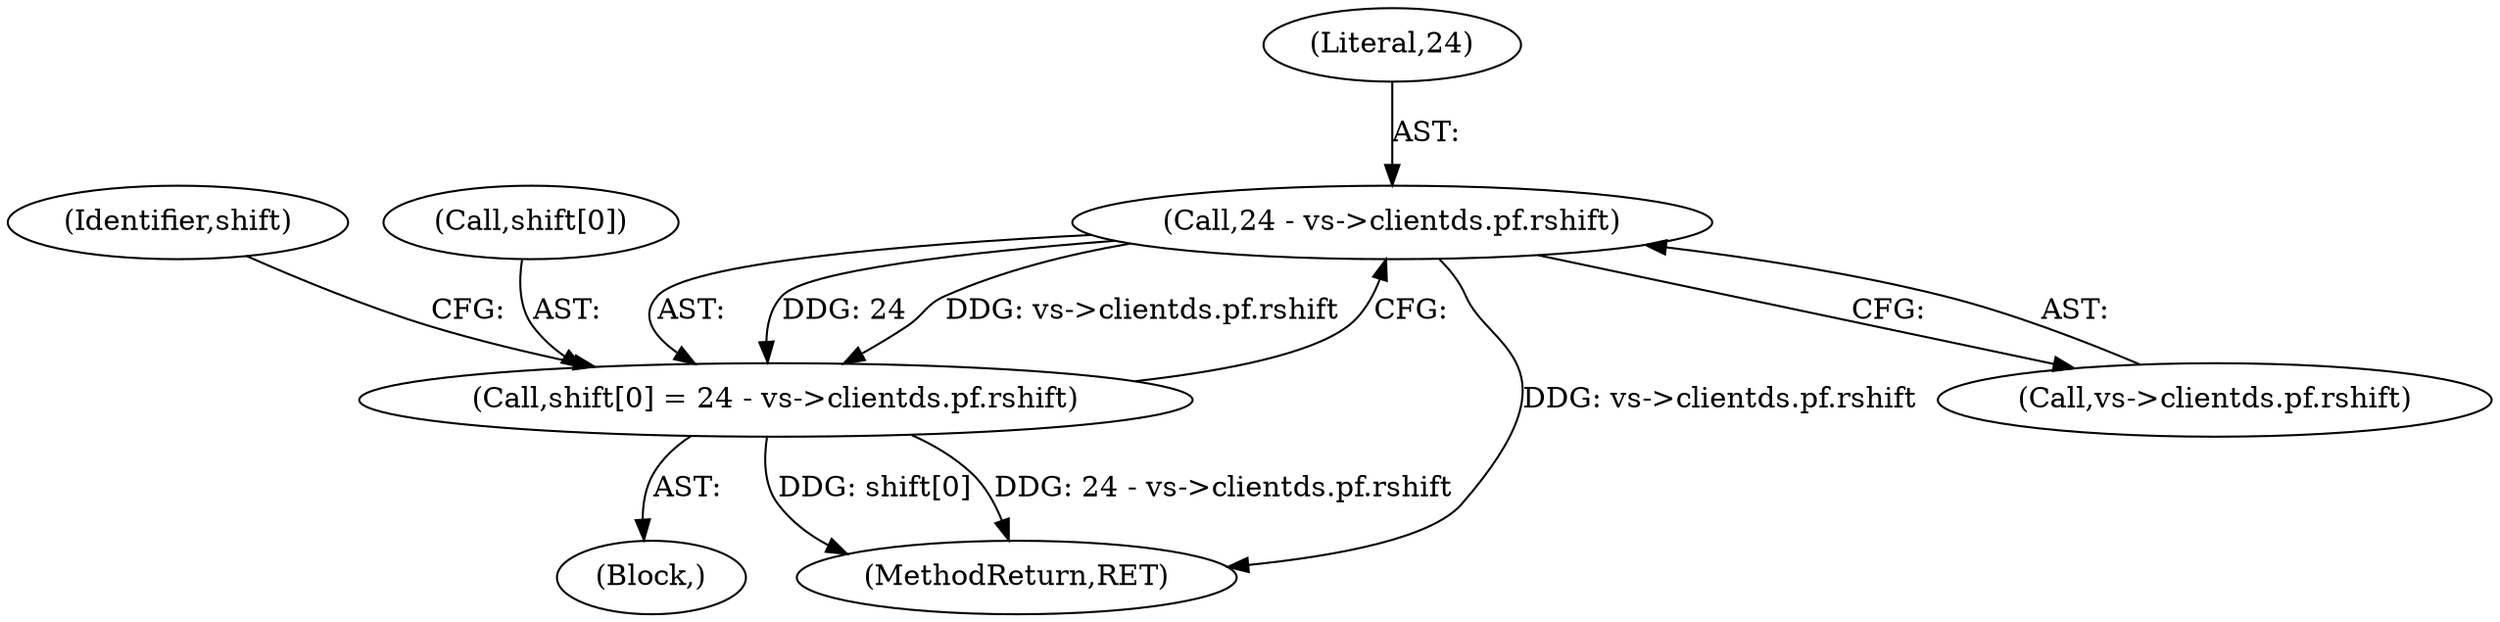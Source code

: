 digraph "0_qemu_9f64916da20eea67121d544698676295bbb105a7_7@pointer" {
"1000196" [label="(Call,24 - vs->clientds.pf.rshift)"];
"1000192" [label="(Call,shift[0] = 24 - vs->clientds.pf.rshift)"];
"1000192" [label="(Call,shift[0] = 24 - vs->clientds.pf.rshift)"];
"1000191" [label="(Block,)"];
"1000378" [label="(MethodReturn,RET)"];
"1000207" [label="(Identifier,shift)"];
"1000197" [label="(Literal,24)"];
"1000193" [label="(Call,shift[0])"];
"1000196" [label="(Call,24 - vs->clientds.pf.rshift)"];
"1000198" [label="(Call,vs->clientds.pf.rshift)"];
"1000196" -> "1000192"  [label="AST: "];
"1000196" -> "1000198"  [label="CFG: "];
"1000197" -> "1000196"  [label="AST: "];
"1000198" -> "1000196"  [label="AST: "];
"1000192" -> "1000196"  [label="CFG: "];
"1000196" -> "1000378"  [label="DDG: vs->clientds.pf.rshift"];
"1000196" -> "1000192"  [label="DDG: 24"];
"1000196" -> "1000192"  [label="DDG: vs->clientds.pf.rshift"];
"1000192" -> "1000191"  [label="AST: "];
"1000193" -> "1000192"  [label="AST: "];
"1000207" -> "1000192"  [label="CFG: "];
"1000192" -> "1000378"  [label="DDG: shift[0]"];
"1000192" -> "1000378"  [label="DDG: 24 - vs->clientds.pf.rshift"];
}
